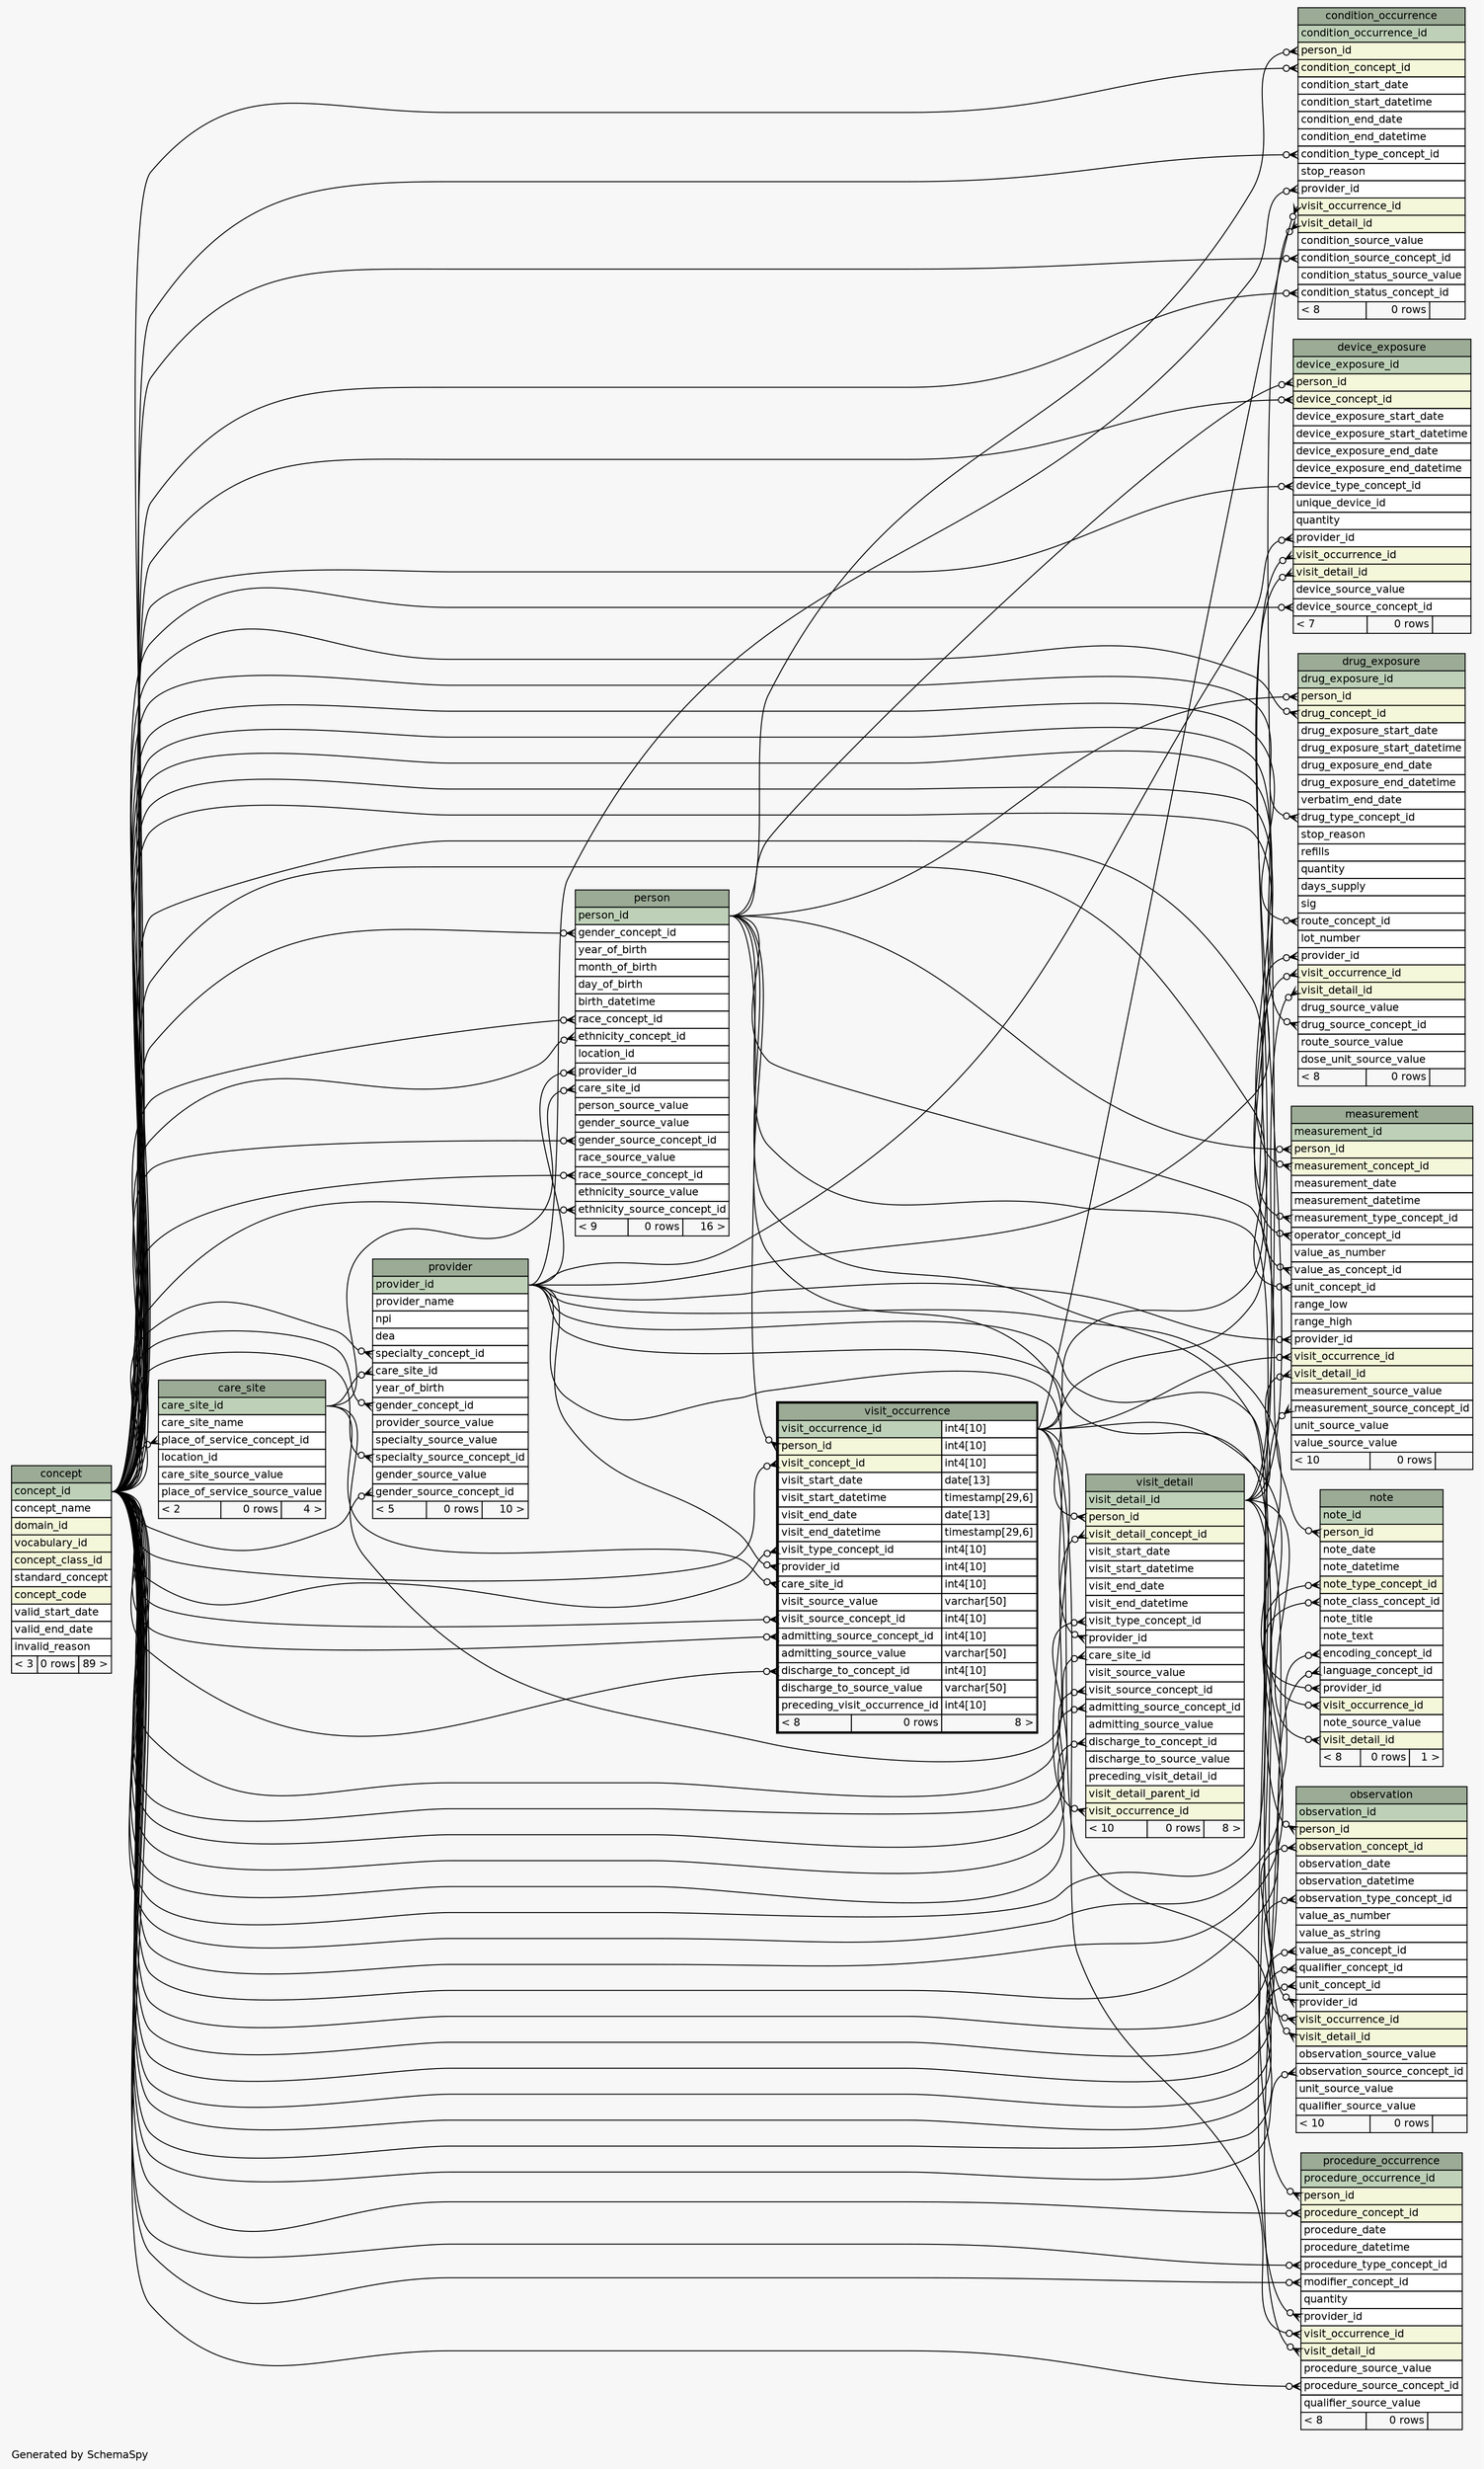 // dot 2.38.0 on Linux 4.10.0-32-generic
// SchemaSpy rev 590
digraph "oneDegreeRelationshipsDiagram" {
  graph [
    rankdir="RL"
    bgcolor="#f7f7f7"
    label="\nGenerated by SchemaSpy"
    labeljust="l"
    nodesep="0.18"
    ranksep="0.46"
    fontname="Helvetica"
    fontsize="11"
  ];
  node [
    fontname="Helvetica"
    fontsize="11"
    shape="plaintext"
  ];
  edge [
    arrowsize="0.8"
  ];
  "care_site":"place_of_service_concept_id":w -> "concept":"concept_id":e [arrowhead=none dir=back arrowtail=crowodot];
  "condition_occurrence":"condition_concept_id":w -> "concept":"concept_id":e [arrowhead=none dir=back arrowtail=crowodot];
  "condition_occurrence":"condition_source_concept_id":w -> "concept":"concept_id":e [arrowhead=none dir=back arrowtail=crowodot];
  "condition_occurrence":"condition_status_concept_id":w -> "concept":"concept_id":e [arrowhead=none dir=back arrowtail=crowodot];
  "condition_occurrence":"condition_type_concept_id":w -> "concept":"concept_id":e [arrowhead=none dir=back arrowtail=crowodot];
  "condition_occurrence":"person_id":w -> "person":"person_id":e [arrowhead=none dir=back arrowtail=crowodot];
  "condition_occurrence":"provider_id":w -> "provider":"provider_id":e [arrowhead=none dir=back arrowtail=crowodot];
  "condition_occurrence":"visit_detail_id":w -> "visit_detail":"visit_detail_id":e [arrowhead=none dir=back arrowtail=crowodot];
  "condition_occurrence":"visit_occurrence_id":w -> "visit_occurrence":"visit_occurrence_id.type":e [arrowhead=none dir=back arrowtail=crowodot];
  "device_exposure":"device_concept_id":w -> "concept":"concept_id":e [arrowhead=none dir=back arrowtail=crowodot];
  "device_exposure":"device_source_concept_id":w -> "concept":"concept_id":e [arrowhead=none dir=back arrowtail=crowodot];
  "device_exposure":"device_type_concept_id":w -> "concept":"concept_id":e [arrowhead=none dir=back arrowtail=crowodot];
  "device_exposure":"person_id":w -> "person":"person_id":e [arrowhead=none dir=back arrowtail=crowodot];
  "device_exposure":"provider_id":w -> "provider":"provider_id":e [arrowhead=none dir=back arrowtail=crowodot];
  "device_exposure":"visit_detail_id":w -> "visit_detail":"visit_detail_id":e [arrowhead=none dir=back arrowtail=crowodot];
  "device_exposure":"visit_occurrence_id":w -> "visit_occurrence":"visit_occurrence_id.type":e [arrowhead=none dir=back arrowtail=crowodot];
  "drug_exposure":"drug_concept_id":w -> "concept":"concept_id":e [arrowhead=none dir=back arrowtail=crowodot];
  "drug_exposure":"drug_source_concept_id":w -> "concept":"concept_id":e [arrowhead=none dir=back arrowtail=crowodot];
  "drug_exposure":"drug_type_concept_id":w -> "concept":"concept_id":e [arrowhead=none dir=back arrowtail=crowodot];
  "drug_exposure":"person_id":w -> "person":"person_id":e [arrowhead=none dir=back arrowtail=crowodot];
  "drug_exposure":"provider_id":w -> "provider":"provider_id":e [arrowhead=none dir=back arrowtail=crowodot];
  "drug_exposure":"route_concept_id":w -> "concept":"concept_id":e [arrowhead=none dir=back arrowtail=crowodot];
  "drug_exposure":"visit_detail_id":w -> "visit_detail":"visit_detail_id":e [arrowhead=none dir=back arrowtail=crowodot];
  "drug_exposure":"visit_occurrence_id":w -> "visit_occurrence":"visit_occurrence_id.type":e [arrowhead=none dir=back arrowtail=crowodot];
  "measurement":"measurement_concept_id":w -> "concept":"concept_id":e [arrowhead=none dir=back arrowtail=crowodot];
  "measurement":"measurement_source_concept_id":w -> "concept":"concept_id":e [arrowhead=none dir=back arrowtail=crowodot];
  "measurement":"measurement_type_concept_id":w -> "concept":"concept_id":e [arrowhead=none dir=back arrowtail=crowodot];
  "measurement":"operator_concept_id":w -> "concept":"concept_id":e [arrowhead=none dir=back arrowtail=crowodot];
  "measurement":"person_id":w -> "person":"person_id":e [arrowhead=none dir=back arrowtail=crowodot];
  "measurement":"provider_id":w -> "provider":"provider_id":e [arrowhead=none dir=back arrowtail=crowodot];
  "measurement":"unit_concept_id":w -> "concept":"concept_id":e [arrowhead=none dir=back arrowtail=crowodot];
  "measurement":"value_as_concept_id":w -> "concept":"concept_id":e [arrowhead=none dir=back arrowtail=crowodot];
  "measurement":"visit_detail_id":w -> "visit_detail":"visit_detail_id":e [arrowhead=none dir=back arrowtail=crowodot];
  "measurement":"visit_occurrence_id":w -> "visit_occurrence":"visit_occurrence_id.type":e [arrowhead=none dir=back arrowtail=crowodot];
  "note":"encoding_concept_id":w -> "concept":"concept_id":e [arrowhead=none dir=back arrowtail=crowodot];
  "note":"language_concept_id":w -> "concept":"concept_id":e [arrowhead=none dir=back arrowtail=crowodot];
  "note":"note_class_concept_id":w -> "concept":"concept_id":e [arrowhead=none dir=back arrowtail=crowodot];
  "note":"note_type_concept_id":w -> "concept":"concept_id":e [arrowhead=none dir=back arrowtail=crowodot];
  "note":"person_id":w -> "person":"person_id":e [arrowhead=none dir=back arrowtail=crowodot];
  "note":"provider_id":w -> "provider":"provider_id":e [arrowhead=none dir=back arrowtail=crowodot];
  "note":"visit_detail_id":w -> "visit_detail":"visit_detail_id":e [arrowhead=none dir=back arrowtail=crowodot];
  "note":"visit_occurrence_id":w -> "visit_occurrence":"visit_occurrence_id.type":e [arrowhead=none dir=back arrowtail=crowodot];
  "observation":"observation_concept_id":w -> "concept":"concept_id":e [arrowhead=none dir=back arrowtail=crowodot];
  "observation":"observation_source_concept_id":w -> "concept":"concept_id":e [arrowhead=none dir=back arrowtail=crowodot];
  "observation":"observation_type_concept_id":w -> "concept":"concept_id":e [arrowhead=none dir=back arrowtail=crowodot];
  "observation":"person_id":w -> "person":"person_id":e [arrowhead=none dir=back arrowtail=crowodot];
  "observation":"provider_id":w -> "provider":"provider_id":e [arrowhead=none dir=back arrowtail=crowodot];
  "observation":"qualifier_concept_id":w -> "concept":"concept_id":e [arrowhead=none dir=back arrowtail=crowodot];
  "observation":"unit_concept_id":w -> "concept":"concept_id":e [arrowhead=none dir=back arrowtail=crowodot];
  "observation":"value_as_concept_id":w -> "concept":"concept_id":e [arrowhead=none dir=back arrowtail=crowodot];
  "observation":"visit_detail_id":w -> "visit_detail":"visit_detail_id":e [arrowhead=none dir=back arrowtail=crowodot];
  "observation":"visit_occurrence_id":w -> "visit_occurrence":"visit_occurrence_id.type":e [arrowhead=none dir=back arrowtail=crowodot];
  "person":"care_site_id":w -> "care_site":"care_site_id":e [arrowhead=none dir=back arrowtail=crowodot];
  "person":"ethnicity_concept_id":w -> "concept":"concept_id":e [arrowhead=none dir=back arrowtail=crowodot];
  "person":"ethnicity_source_concept_id":w -> "concept":"concept_id":e [arrowhead=none dir=back arrowtail=crowodot];
  "person":"gender_concept_id":w -> "concept":"concept_id":e [arrowhead=none dir=back arrowtail=crowodot];
  "person":"gender_source_concept_id":w -> "concept":"concept_id":e [arrowhead=none dir=back arrowtail=crowodot];
  "person":"provider_id":w -> "provider":"provider_id":e [arrowhead=none dir=back arrowtail=crowodot];
  "person":"race_concept_id":w -> "concept":"concept_id":e [arrowhead=none dir=back arrowtail=crowodot];
  "person":"race_source_concept_id":w -> "concept":"concept_id":e [arrowhead=none dir=back arrowtail=crowodot];
  "procedure_occurrence":"modifier_concept_id":w -> "concept":"concept_id":e [arrowhead=none dir=back arrowtail=crowodot];
  "procedure_occurrence":"person_id":w -> "person":"person_id":e [arrowhead=none dir=back arrowtail=crowodot];
  "procedure_occurrence":"procedure_concept_id":w -> "concept":"concept_id":e [arrowhead=none dir=back arrowtail=crowodot];
  "procedure_occurrence":"procedure_source_concept_id":w -> "concept":"concept_id":e [arrowhead=none dir=back arrowtail=crowodot];
  "procedure_occurrence":"procedure_type_concept_id":w -> "concept":"concept_id":e [arrowhead=none dir=back arrowtail=crowodot];
  "procedure_occurrence":"provider_id":w -> "provider":"provider_id":e [arrowhead=none dir=back arrowtail=crowodot];
  "procedure_occurrence":"visit_detail_id":w -> "visit_detail":"visit_detail_id":e [arrowhead=none dir=back arrowtail=crowodot];
  "procedure_occurrence":"visit_occurrence_id":w -> "visit_occurrence":"visit_occurrence_id.type":e [arrowhead=none dir=back arrowtail=crowodot];
  "provider":"care_site_id":w -> "care_site":"care_site_id":e [arrowhead=none dir=back arrowtail=crowodot];
  "provider":"gender_concept_id":w -> "concept":"concept_id":e [arrowhead=none dir=back arrowtail=crowodot];
  "provider":"gender_source_concept_id":w -> "concept":"concept_id":e [arrowhead=none dir=back arrowtail=crowodot];
  "provider":"specialty_concept_id":w -> "concept":"concept_id":e [arrowhead=none dir=back arrowtail=crowodot];
  "provider":"specialty_source_concept_id":w -> "concept":"concept_id":e [arrowhead=none dir=back arrowtail=crowodot];
  "visit_detail":"admitting_source_concept_id":w -> "concept":"concept_id":e [arrowhead=none dir=back arrowtail=crowodot];
  "visit_detail":"care_site_id":w -> "care_site":"care_site_id":e [arrowhead=none dir=back arrowtail=crowodot];
  "visit_detail":"discharge_to_concept_id":w -> "concept":"concept_id":e [arrowhead=none dir=back arrowtail=crowodot];
  "visit_detail":"person_id":w -> "person":"person_id":e [arrowhead=none dir=back arrowtail=crowodot];
  "visit_detail":"provider_id":w -> "provider":"provider_id":e [arrowhead=none dir=back arrowtail=crowodot];
  "visit_detail":"visit_detail_concept_id":w -> "concept":"concept_id":e [arrowhead=none dir=back arrowtail=crowodot];
  "visit_detail":"visit_occurrence_id":w -> "visit_occurrence":"visit_occurrence_id.type":e [arrowhead=none dir=back arrowtail=crowodot];
  "visit_detail":"visit_source_concept_id":w -> "concept":"concept_id":e [arrowhead=none dir=back arrowtail=crowodot];
  "visit_detail":"visit_type_concept_id":w -> "concept":"concept_id":e [arrowhead=none dir=back arrowtail=crowodot];
  "visit_occurrence":"admitting_source_concept_id":w -> "concept":"concept_id":e [arrowhead=none dir=back arrowtail=crowodot];
  "visit_occurrence":"care_site_id":w -> "care_site":"care_site_id":e [arrowhead=none dir=back arrowtail=crowodot];
  "visit_occurrence":"discharge_to_concept_id":w -> "concept":"concept_id":e [arrowhead=none dir=back arrowtail=crowodot];
  "visit_occurrence":"person_id":w -> "person":"person_id":e [arrowhead=none dir=back arrowtail=crowodot];
  "visit_occurrence":"provider_id":w -> "provider":"provider_id":e [arrowhead=none dir=back arrowtail=crowodot];
  "visit_occurrence":"visit_concept_id":w -> "concept":"concept_id":e [arrowhead=none dir=back arrowtail=crowodot];
  "visit_occurrence":"visit_source_concept_id":w -> "concept":"concept_id":e [arrowhead=none dir=back arrowtail=crowodot];
  "visit_occurrence":"visit_type_concept_id":w -> "concept":"concept_id":e [arrowhead=none dir=back arrowtail=crowodot];
  "care_site" [
    label=<
    <TABLE BORDER="0" CELLBORDER="1" CELLSPACING="0" BGCOLOR="#ffffff">
      <TR><TD COLSPAN="3" BGCOLOR="#9bab96" ALIGN="CENTER">care_site</TD></TR>
      <TR><TD PORT="care_site_id" COLSPAN="3" BGCOLOR="#bed1b8" ALIGN="LEFT">care_site_id</TD></TR>
      <TR><TD PORT="care_site_name" COLSPAN="3" ALIGN="LEFT">care_site_name</TD></TR>
      <TR><TD PORT="place_of_service_concept_id" COLSPAN="3" ALIGN="LEFT">place_of_service_concept_id</TD></TR>
      <TR><TD PORT="location_id" COLSPAN="3" ALIGN="LEFT">location_id</TD></TR>
      <TR><TD PORT="care_site_source_value" COLSPAN="3" ALIGN="LEFT">care_site_source_value</TD></TR>
      <TR><TD PORT="place_of_service_source_value" COLSPAN="3" ALIGN="LEFT">place_of_service_source_value</TD></TR>
      <TR><TD ALIGN="LEFT" BGCOLOR="#f7f7f7">&lt; 2</TD><TD ALIGN="RIGHT" BGCOLOR="#f7f7f7">0 rows</TD><TD ALIGN="RIGHT" BGCOLOR="#f7f7f7">4 &gt;</TD></TR>
    </TABLE>>
    URL="care_site.html"
    tooltip="care_site"
  ];
  "concept" [
    label=<
    <TABLE BORDER="0" CELLBORDER="1" CELLSPACING="0" BGCOLOR="#ffffff">
      <TR><TD COLSPAN="3" BGCOLOR="#9bab96" ALIGN="CENTER">concept</TD></TR>
      <TR><TD PORT="concept_id" COLSPAN="3" BGCOLOR="#bed1b8" ALIGN="LEFT">concept_id</TD></TR>
      <TR><TD PORT="concept_name" COLSPAN="3" ALIGN="LEFT">concept_name</TD></TR>
      <TR><TD PORT="domain_id" COLSPAN="3" BGCOLOR="#f4f7da" ALIGN="LEFT">domain_id</TD></TR>
      <TR><TD PORT="vocabulary_id" COLSPAN="3" BGCOLOR="#f4f7da" ALIGN="LEFT">vocabulary_id</TD></TR>
      <TR><TD PORT="concept_class_id" COLSPAN="3" BGCOLOR="#f4f7da" ALIGN="LEFT">concept_class_id</TD></TR>
      <TR><TD PORT="standard_concept" COLSPAN="3" ALIGN="LEFT">standard_concept</TD></TR>
      <TR><TD PORT="concept_code" COLSPAN="3" BGCOLOR="#f4f7da" ALIGN="LEFT">concept_code</TD></TR>
      <TR><TD PORT="valid_start_date" COLSPAN="3" ALIGN="LEFT">valid_start_date</TD></TR>
      <TR><TD PORT="valid_end_date" COLSPAN="3" ALIGN="LEFT">valid_end_date</TD></TR>
      <TR><TD PORT="invalid_reason" COLSPAN="3" ALIGN="LEFT">invalid_reason</TD></TR>
      <TR><TD ALIGN="LEFT" BGCOLOR="#f7f7f7">&lt; 3</TD><TD ALIGN="RIGHT" BGCOLOR="#f7f7f7">0 rows</TD><TD ALIGN="RIGHT" BGCOLOR="#f7f7f7">89 &gt;</TD></TR>
    </TABLE>>
    URL="concept.html"
    tooltip="concept"
  ];
  "condition_occurrence" [
    label=<
    <TABLE BORDER="0" CELLBORDER="1" CELLSPACING="0" BGCOLOR="#ffffff">
      <TR><TD COLSPAN="3" BGCOLOR="#9bab96" ALIGN="CENTER">condition_occurrence</TD></TR>
      <TR><TD PORT="condition_occurrence_id" COLSPAN="3" BGCOLOR="#bed1b8" ALIGN="LEFT">condition_occurrence_id</TD></TR>
      <TR><TD PORT="person_id" COLSPAN="3" BGCOLOR="#f4f7da" ALIGN="LEFT">person_id</TD></TR>
      <TR><TD PORT="condition_concept_id" COLSPAN="3" BGCOLOR="#f4f7da" ALIGN="LEFT">condition_concept_id</TD></TR>
      <TR><TD PORT="condition_start_date" COLSPAN="3" ALIGN="LEFT">condition_start_date</TD></TR>
      <TR><TD PORT="condition_start_datetime" COLSPAN="3" ALIGN="LEFT">condition_start_datetime</TD></TR>
      <TR><TD PORT="condition_end_date" COLSPAN="3" ALIGN="LEFT">condition_end_date</TD></TR>
      <TR><TD PORT="condition_end_datetime" COLSPAN="3" ALIGN="LEFT">condition_end_datetime</TD></TR>
      <TR><TD PORT="condition_type_concept_id" COLSPAN="3" ALIGN="LEFT">condition_type_concept_id</TD></TR>
      <TR><TD PORT="stop_reason" COLSPAN="3" ALIGN="LEFT">stop_reason</TD></TR>
      <TR><TD PORT="provider_id" COLSPAN="3" ALIGN="LEFT">provider_id</TD></TR>
      <TR><TD PORT="visit_occurrence_id" COLSPAN="3" BGCOLOR="#f4f7da" ALIGN="LEFT">visit_occurrence_id</TD></TR>
      <TR><TD PORT="visit_detail_id" COLSPAN="3" BGCOLOR="#f4f7da" ALIGN="LEFT">visit_detail_id</TD></TR>
      <TR><TD PORT="condition_source_value" COLSPAN="3" ALIGN="LEFT">condition_source_value</TD></TR>
      <TR><TD PORT="condition_source_concept_id" COLSPAN="3" ALIGN="LEFT">condition_source_concept_id</TD></TR>
      <TR><TD PORT="condition_status_source_value" COLSPAN="3" ALIGN="LEFT">condition_status_source_value</TD></TR>
      <TR><TD PORT="condition_status_concept_id" COLSPAN="3" ALIGN="LEFT">condition_status_concept_id</TD></TR>
      <TR><TD ALIGN="LEFT" BGCOLOR="#f7f7f7">&lt; 8</TD><TD ALIGN="RIGHT" BGCOLOR="#f7f7f7">0 rows</TD><TD ALIGN="RIGHT" BGCOLOR="#f7f7f7">  </TD></TR>
    </TABLE>>
    URL="condition_occurrence.html"
    tooltip="condition_occurrence"
  ];
  "device_exposure" [
    label=<
    <TABLE BORDER="0" CELLBORDER="1" CELLSPACING="0" BGCOLOR="#ffffff">
      <TR><TD COLSPAN="3" BGCOLOR="#9bab96" ALIGN="CENTER">device_exposure</TD></TR>
      <TR><TD PORT="device_exposure_id" COLSPAN="3" BGCOLOR="#bed1b8" ALIGN="LEFT">device_exposure_id</TD></TR>
      <TR><TD PORT="person_id" COLSPAN="3" BGCOLOR="#f4f7da" ALIGN="LEFT">person_id</TD></TR>
      <TR><TD PORT="device_concept_id" COLSPAN="3" BGCOLOR="#f4f7da" ALIGN="LEFT">device_concept_id</TD></TR>
      <TR><TD PORT="device_exposure_start_date" COLSPAN="3" ALIGN="LEFT">device_exposure_start_date</TD></TR>
      <TR><TD PORT="device_exposure_start_datetime" COLSPAN="3" ALIGN="LEFT">device_exposure_start_datetime</TD></TR>
      <TR><TD PORT="device_exposure_end_date" COLSPAN="3" ALIGN="LEFT">device_exposure_end_date</TD></TR>
      <TR><TD PORT="device_exposure_end_datetime" COLSPAN="3" ALIGN="LEFT">device_exposure_end_datetime</TD></TR>
      <TR><TD PORT="device_type_concept_id" COLSPAN="3" ALIGN="LEFT">device_type_concept_id</TD></TR>
      <TR><TD PORT="unique_device_id" COLSPAN="3" ALIGN="LEFT">unique_device_id</TD></TR>
      <TR><TD PORT="quantity" COLSPAN="3" ALIGN="LEFT">quantity</TD></TR>
      <TR><TD PORT="provider_id" COLSPAN="3" ALIGN="LEFT">provider_id</TD></TR>
      <TR><TD PORT="visit_occurrence_id" COLSPAN="3" BGCOLOR="#f4f7da" ALIGN="LEFT">visit_occurrence_id</TD></TR>
      <TR><TD PORT="visit_detail_id" COLSPAN="3" BGCOLOR="#f4f7da" ALIGN="LEFT">visit_detail_id</TD></TR>
      <TR><TD PORT="device_source_value" COLSPAN="3" ALIGN="LEFT">device_source_value</TD></TR>
      <TR><TD PORT="device_source_concept_id" COLSPAN="3" ALIGN="LEFT">device_source_concept_id</TD></TR>
      <TR><TD ALIGN="LEFT" BGCOLOR="#f7f7f7">&lt; 7</TD><TD ALIGN="RIGHT" BGCOLOR="#f7f7f7">0 rows</TD><TD ALIGN="RIGHT" BGCOLOR="#f7f7f7">  </TD></TR>
    </TABLE>>
    URL="device_exposure.html"
    tooltip="device_exposure"
  ];
  "drug_exposure" [
    label=<
    <TABLE BORDER="0" CELLBORDER="1" CELLSPACING="0" BGCOLOR="#ffffff">
      <TR><TD COLSPAN="3" BGCOLOR="#9bab96" ALIGN="CENTER">drug_exposure</TD></TR>
      <TR><TD PORT="drug_exposure_id" COLSPAN="3" BGCOLOR="#bed1b8" ALIGN="LEFT">drug_exposure_id</TD></TR>
      <TR><TD PORT="person_id" COLSPAN="3" BGCOLOR="#f4f7da" ALIGN="LEFT">person_id</TD></TR>
      <TR><TD PORT="drug_concept_id" COLSPAN="3" BGCOLOR="#f4f7da" ALIGN="LEFT">drug_concept_id</TD></TR>
      <TR><TD PORT="drug_exposure_start_date" COLSPAN="3" ALIGN="LEFT">drug_exposure_start_date</TD></TR>
      <TR><TD PORT="drug_exposure_start_datetime" COLSPAN="3" ALIGN="LEFT">drug_exposure_start_datetime</TD></TR>
      <TR><TD PORT="drug_exposure_end_date" COLSPAN="3" ALIGN="LEFT">drug_exposure_end_date</TD></TR>
      <TR><TD PORT="drug_exposure_end_datetime" COLSPAN="3" ALIGN="LEFT">drug_exposure_end_datetime</TD></TR>
      <TR><TD PORT="verbatim_end_date" COLSPAN="3" ALIGN="LEFT">verbatim_end_date</TD></TR>
      <TR><TD PORT="drug_type_concept_id" COLSPAN="3" ALIGN="LEFT">drug_type_concept_id</TD></TR>
      <TR><TD PORT="stop_reason" COLSPAN="3" ALIGN="LEFT">stop_reason</TD></TR>
      <TR><TD PORT="refills" COLSPAN="3" ALIGN="LEFT">refills</TD></TR>
      <TR><TD PORT="quantity" COLSPAN="3" ALIGN="LEFT">quantity</TD></TR>
      <TR><TD PORT="days_supply" COLSPAN="3" ALIGN="LEFT">days_supply</TD></TR>
      <TR><TD PORT="sig" COLSPAN="3" ALIGN="LEFT">sig</TD></TR>
      <TR><TD PORT="route_concept_id" COLSPAN="3" ALIGN="LEFT">route_concept_id</TD></TR>
      <TR><TD PORT="lot_number" COLSPAN="3" ALIGN="LEFT">lot_number</TD></TR>
      <TR><TD PORT="provider_id" COLSPAN="3" ALIGN="LEFT">provider_id</TD></TR>
      <TR><TD PORT="visit_occurrence_id" COLSPAN="3" BGCOLOR="#f4f7da" ALIGN="LEFT">visit_occurrence_id</TD></TR>
      <TR><TD PORT="visit_detail_id" COLSPAN="3" BGCOLOR="#f4f7da" ALIGN="LEFT">visit_detail_id</TD></TR>
      <TR><TD PORT="drug_source_value" COLSPAN="3" ALIGN="LEFT">drug_source_value</TD></TR>
      <TR><TD PORT="drug_source_concept_id" COLSPAN="3" ALIGN="LEFT">drug_source_concept_id</TD></TR>
      <TR><TD PORT="route_source_value" COLSPAN="3" ALIGN="LEFT">route_source_value</TD></TR>
      <TR><TD PORT="dose_unit_source_value" COLSPAN="3" ALIGN="LEFT">dose_unit_source_value</TD></TR>
      <TR><TD ALIGN="LEFT" BGCOLOR="#f7f7f7">&lt; 8</TD><TD ALIGN="RIGHT" BGCOLOR="#f7f7f7">0 rows</TD><TD ALIGN="RIGHT" BGCOLOR="#f7f7f7">  </TD></TR>
    </TABLE>>
    URL="drug_exposure.html"
    tooltip="drug_exposure"
  ];
  "measurement" [
    label=<
    <TABLE BORDER="0" CELLBORDER="1" CELLSPACING="0" BGCOLOR="#ffffff">
      <TR><TD COLSPAN="3" BGCOLOR="#9bab96" ALIGN="CENTER">measurement</TD></TR>
      <TR><TD PORT="measurement_id" COLSPAN="3" BGCOLOR="#bed1b8" ALIGN="LEFT">measurement_id</TD></TR>
      <TR><TD PORT="person_id" COLSPAN="3" BGCOLOR="#f4f7da" ALIGN="LEFT">person_id</TD></TR>
      <TR><TD PORT="measurement_concept_id" COLSPAN="3" BGCOLOR="#f4f7da" ALIGN="LEFT">measurement_concept_id</TD></TR>
      <TR><TD PORT="measurement_date" COLSPAN="3" ALIGN="LEFT">measurement_date</TD></TR>
      <TR><TD PORT="measurement_datetime" COLSPAN="3" ALIGN="LEFT">measurement_datetime</TD></TR>
      <TR><TD PORT="measurement_type_concept_id" COLSPAN="3" ALIGN="LEFT">measurement_type_concept_id</TD></TR>
      <TR><TD PORT="operator_concept_id" COLSPAN="3" ALIGN="LEFT">operator_concept_id</TD></TR>
      <TR><TD PORT="value_as_number" COLSPAN="3" ALIGN="LEFT">value_as_number</TD></TR>
      <TR><TD PORT="value_as_concept_id" COLSPAN="3" ALIGN="LEFT">value_as_concept_id</TD></TR>
      <TR><TD PORT="unit_concept_id" COLSPAN="3" ALIGN="LEFT">unit_concept_id</TD></TR>
      <TR><TD PORT="range_low" COLSPAN="3" ALIGN="LEFT">range_low</TD></TR>
      <TR><TD PORT="range_high" COLSPAN="3" ALIGN="LEFT">range_high</TD></TR>
      <TR><TD PORT="provider_id" COLSPAN="3" ALIGN="LEFT">provider_id</TD></TR>
      <TR><TD PORT="visit_occurrence_id" COLSPAN="3" BGCOLOR="#f4f7da" ALIGN="LEFT">visit_occurrence_id</TD></TR>
      <TR><TD PORT="visit_detail_id" COLSPAN="3" BGCOLOR="#f4f7da" ALIGN="LEFT">visit_detail_id</TD></TR>
      <TR><TD PORT="measurement_source_value" COLSPAN="3" ALIGN="LEFT">measurement_source_value</TD></TR>
      <TR><TD PORT="measurement_source_concept_id" COLSPAN="3" ALIGN="LEFT">measurement_source_concept_id</TD></TR>
      <TR><TD PORT="unit_source_value" COLSPAN="3" ALIGN="LEFT">unit_source_value</TD></TR>
      <TR><TD PORT="value_source_value" COLSPAN="3" ALIGN="LEFT">value_source_value</TD></TR>
      <TR><TD ALIGN="LEFT" BGCOLOR="#f7f7f7">&lt; 10</TD><TD ALIGN="RIGHT" BGCOLOR="#f7f7f7">0 rows</TD><TD ALIGN="RIGHT" BGCOLOR="#f7f7f7">  </TD></TR>
    </TABLE>>
    URL="measurement.html"
    tooltip="measurement"
  ];
  "note" [
    label=<
    <TABLE BORDER="0" CELLBORDER="1" CELLSPACING="0" BGCOLOR="#ffffff">
      <TR><TD COLSPAN="3" BGCOLOR="#9bab96" ALIGN="CENTER">note</TD></TR>
      <TR><TD PORT="note_id" COLSPAN="3" BGCOLOR="#bed1b8" ALIGN="LEFT">note_id</TD></TR>
      <TR><TD PORT="person_id" COLSPAN="3" BGCOLOR="#f4f7da" ALIGN="LEFT">person_id</TD></TR>
      <TR><TD PORT="note_date" COLSPAN="3" ALIGN="LEFT">note_date</TD></TR>
      <TR><TD PORT="note_datetime" COLSPAN="3" ALIGN="LEFT">note_datetime</TD></TR>
      <TR><TD PORT="note_type_concept_id" COLSPAN="3" BGCOLOR="#f4f7da" ALIGN="LEFT">note_type_concept_id</TD></TR>
      <TR><TD PORT="note_class_concept_id" COLSPAN="3" ALIGN="LEFT">note_class_concept_id</TD></TR>
      <TR><TD PORT="note_title" COLSPAN="3" ALIGN="LEFT">note_title</TD></TR>
      <TR><TD PORT="note_text" COLSPAN="3" ALIGN="LEFT">note_text</TD></TR>
      <TR><TD PORT="encoding_concept_id" COLSPAN="3" ALIGN="LEFT">encoding_concept_id</TD></TR>
      <TR><TD PORT="language_concept_id" COLSPAN="3" ALIGN="LEFT">language_concept_id</TD></TR>
      <TR><TD PORT="provider_id" COLSPAN="3" ALIGN="LEFT">provider_id</TD></TR>
      <TR><TD PORT="visit_occurrence_id" COLSPAN="3" BGCOLOR="#f4f7da" ALIGN="LEFT">visit_occurrence_id</TD></TR>
      <TR><TD PORT="note_source_value" COLSPAN="3" ALIGN="LEFT">note_source_value</TD></TR>
      <TR><TD PORT="visit_detail_id" COLSPAN="3" BGCOLOR="#f4f7da" ALIGN="LEFT">visit_detail_id</TD></TR>
      <TR><TD ALIGN="LEFT" BGCOLOR="#f7f7f7">&lt; 8</TD><TD ALIGN="RIGHT" BGCOLOR="#f7f7f7">0 rows</TD><TD ALIGN="RIGHT" BGCOLOR="#f7f7f7">1 &gt;</TD></TR>
    </TABLE>>
    URL="note.html"
    tooltip="note"
  ];
  "observation" [
    label=<
    <TABLE BORDER="0" CELLBORDER="1" CELLSPACING="0" BGCOLOR="#ffffff">
      <TR><TD COLSPAN="3" BGCOLOR="#9bab96" ALIGN="CENTER">observation</TD></TR>
      <TR><TD PORT="observation_id" COLSPAN="3" BGCOLOR="#bed1b8" ALIGN="LEFT">observation_id</TD></TR>
      <TR><TD PORT="person_id" COLSPAN="3" BGCOLOR="#f4f7da" ALIGN="LEFT">person_id</TD></TR>
      <TR><TD PORT="observation_concept_id" COLSPAN="3" BGCOLOR="#f4f7da" ALIGN="LEFT">observation_concept_id</TD></TR>
      <TR><TD PORT="observation_date" COLSPAN="3" ALIGN="LEFT">observation_date</TD></TR>
      <TR><TD PORT="observation_datetime" COLSPAN="3" ALIGN="LEFT">observation_datetime</TD></TR>
      <TR><TD PORT="observation_type_concept_id" COLSPAN="3" ALIGN="LEFT">observation_type_concept_id</TD></TR>
      <TR><TD PORT="value_as_number" COLSPAN="3" ALIGN="LEFT">value_as_number</TD></TR>
      <TR><TD PORT="value_as_string" COLSPAN="3" ALIGN="LEFT">value_as_string</TD></TR>
      <TR><TD PORT="value_as_concept_id" COLSPAN="3" ALIGN="LEFT">value_as_concept_id</TD></TR>
      <TR><TD PORT="qualifier_concept_id" COLSPAN="3" ALIGN="LEFT">qualifier_concept_id</TD></TR>
      <TR><TD PORT="unit_concept_id" COLSPAN="3" ALIGN="LEFT">unit_concept_id</TD></TR>
      <TR><TD PORT="provider_id" COLSPAN="3" ALIGN="LEFT">provider_id</TD></TR>
      <TR><TD PORT="visit_occurrence_id" COLSPAN="3" BGCOLOR="#f4f7da" ALIGN="LEFT">visit_occurrence_id</TD></TR>
      <TR><TD PORT="visit_detail_id" COLSPAN="3" BGCOLOR="#f4f7da" ALIGN="LEFT">visit_detail_id</TD></TR>
      <TR><TD PORT="observation_source_value" COLSPAN="3" ALIGN="LEFT">observation_source_value</TD></TR>
      <TR><TD PORT="observation_source_concept_id" COLSPAN="3" ALIGN="LEFT">observation_source_concept_id</TD></TR>
      <TR><TD PORT="unit_source_value" COLSPAN="3" ALIGN="LEFT">unit_source_value</TD></TR>
      <TR><TD PORT="qualifier_source_value" COLSPAN="3" ALIGN="LEFT">qualifier_source_value</TD></TR>
      <TR><TD ALIGN="LEFT" BGCOLOR="#f7f7f7">&lt; 10</TD><TD ALIGN="RIGHT" BGCOLOR="#f7f7f7">0 rows</TD><TD ALIGN="RIGHT" BGCOLOR="#f7f7f7">  </TD></TR>
    </TABLE>>
    URL="observation.html"
    tooltip="observation"
  ];
  "person" [
    label=<
    <TABLE BORDER="0" CELLBORDER="1" CELLSPACING="0" BGCOLOR="#ffffff">
      <TR><TD COLSPAN="3" BGCOLOR="#9bab96" ALIGN="CENTER">person</TD></TR>
      <TR><TD PORT="person_id" COLSPAN="3" BGCOLOR="#bed1b8" ALIGN="LEFT">person_id</TD></TR>
      <TR><TD PORT="gender_concept_id" COLSPAN="3" ALIGN="LEFT">gender_concept_id</TD></TR>
      <TR><TD PORT="year_of_birth" COLSPAN="3" ALIGN="LEFT">year_of_birth</TD></TR>
      <TR><TD PORT="month_of_birth" COLSPAN="3" ALIGN="LEFT">month_of_birth</TD></TR>
      <TR><TD PORT="day_of_birth" COLSPAN="3" ALIGN="LEFT">day_of_birth</TD></TR>
      <TR><TD PORT="birth_datetime" COLSPAN="3" ALIGN="LEFT">birth_datetime</TD></TR>
      <TR><TD PORT="race_concept_id" COLSPAN="3" ALIGN="LEFT">race_concept_id</TD></TR>
      <TR><TD PORT="ethnicity_concept_id" COLSPAN="3" ALIGN="LEFT">ethnicity_concept_id</TD></TR>
      <TR><TD PORT="location_id" COLSPAN="3" ALIGN="LEFT">location_id</TD></TR>
      <TR><TD PORT="provider_id" COLSPAN="3" ALIGN="LEFT">provider_id</TD></TR>
      <TR><TD PORT="care_site_id" COLSPAN="3" ALIGN="LEFT">care_site_id</TD></TR>
      <TR><TD PORT="person_source_value" COLSPAN="3" ALIGN="LEFT">person_source_value</TD></TR>
      <TR><TD PORT="gender_source_value" COLSPAN="3" ALIGN="LEFT">gender_source_value</TD></TR>
      <TR><TD PORT="gender_source_concept_id" COLSPAN="3" ALIGN="LEFT">gender_source_concept_id</TD></TR>
      <TR><TD PORT="race_source_value" COLSPAN="3" ALIGN="LEFT">race_source_value</TD></TR>
      <TR><TD PORT="race_source_concept_id" COLSPAN="3" ALIGN="LEFT">race_source_concept_id</TD></TR>
      <TR><TD PORT="ethnicity_source_value" COLSPAN="3" ALIGN="LEFT">ethnicity_source_value</TD></TR>
      <TR><TD PORT="ethnicity_source_concept_id" COLSPAN="3" ALIGN="LEFT">ethnicity_source_concept_id</TD></TR>
      <TR><TD ALIGN="LEFT" BGCOLOR="#f7f7f7">&lt; 9</TD><TD ALIGN="RIGHT" BGCOLOR="#f7f7f7">0 rows</TD><TD ALIGN="RIGHT" BGCOLOR="#f7f7f7">16 &gt;</TD></TR>
    </TABLE>>
    URL="person.html"
    tooltip="person"
  ];
  "procedure_occurrence" [
    label=<
    <TABLE BORDER="0" CELLBORDER="1" CELLSPACING="0" BGCOLOR="#ffffff">
      <TR><TD COLSPAN="3" BGCOLOR="#9bab96" ALIGN="CENTER">procedure_occurrence</TD></TR>
      <TR><TD PORT="procedure_occurrence_id" COLSPAN="3" BGCOLOR="#bed1b8" ALIGN="LEFT">procedure_occurrence_id</TD></TR>
      <TR><TD PORT="person_id" COLSPAN="3" BGCOLOR="#f4f7da" ALIGN="LEFT">person_id</TD></TR>
      <TR><TD PORT="procedure_concept_id" COLSPAN="3" BGCOLOR="#f4f7da" ALIGN="LEFT">procedure_concept_id</TD></TR>
      <TR><TD PORT="procedure_date" COLSPAN="3" ALIGN="LEFT">procedure_date</TD></TR>
      <TR><TD PORT="procedure_datetime" COLSPAN="3" ALIGN="LEFT">procedure_datetime</TD></TR>
      <TR><TD PORT="procedure_type_concept_id" COLSPAN="3" ALIGN="LEFT">procedure_type_concept_id</TD></TR>
      <TR><TD PORT="modifier_concept_id" COLSPAN="3" ALIGN="LEFT">modifier_concept_id</TD></TR>
      <TR><TD PORT="quantity" COLSPAN="3" ALIGN="LEFT">quantity</TD></TR>
      <TR><TD PORT="provider_id" COLSPAN="3" ALIGN="LEFT">provider_id</TD></TR>
      <TR><TD PORT="visit_occurrence_id" COLSPAN="3" BGCOLOR="#f4f7da" ALIGN="LEFT">visit_occurrence_id</TD></TR>
      <TR><TD PORT="visit_detail_id" COLSPAN="3" BGCOLOR="#f4f7da" ALIGN="LEFT">visit_detail_id</TD></TR>
      <TR><TD PORT="procedure_source_value" COLSPAN="3" ALIGN="LEFT">procedure_source_value</TD></TR>
      <TR><TD PORT="procedure_source_concept_id" COLSPAN="3" ALIGN="LEFT">procedure_source_concept_id</TD></TR>
      <TR><TD PORT="qualifier_source_value" COLSPAN="3" ALIGN="LEFT">qualifier_source_value</TD></TR>
      <TR><TD ALIGN="LEFT" BGCOLOR="#f7f7f7">&lt; 8</TD><TD ALIGN="RIGHT" BGCOLOR="#f7f7f7">0 rows</TD><TD ALIGN="RIGHT" BGCOLOR="#f7f7f7">  </TD></TR>
    </TABLE>>
    URL="procedure_occurrence.html"
    tooltip="procedure_occurrence"
  ];
  "provider" [
    label=<
    <TABLE BORDER="0" CELLBORDER="1" CELLSPACING="0" BGCOLOR="#ffffff">
      <TR><TD COLSPAN="3" BGCOLOR="#9bab96" ALIGN="CENTER">provider</TD></TR>
      <TR><TD PORT="provider_id" COLSPAN="3" BGCOLOR="#bed1b8" ALIGN="LEFT">provider_id</TD></TR>
      <TR><TD PORT="provider_name" COLSPAN="3" ALIGN="LEFT">provider_name</TD></TR>
      <TR><TD PORT="npi" COLSPAN="3" ALIGN="LEFT">npi</TD></TR>
      <TR><TD PORT="dea" COLSPAN="3" ALIGN="LEFT">dea</TD></TR>
      <TR><TD PORT="specialty_concept_id" COLSPAN="3" ALIGN="LEFT">specialty_concept_id</TD></TR>
      <TR><TD PORT="care_site_id" COLSPAN="3" ALIGN="LEFT">care_site_id</TD></TR>
      <TR><TD PORT="year_of_birth" COLSPAN="3" ALIGN="LEFT">year_of_birth</TD></TR>
      <TR><TD PORT="gender_concept_id" COLSPAN="3" ALIGN="LEFT">gender_concept_id</TD></TR>
      <TR><TD PORT="provider_source_value" COLSPAN="3" ALIGN="LEFT">provider_source_value</TD></TR>
      <TR><TD PORT="specialty_source_value" COLSPAN="3" ALIGN="LEFT">specialty_source_value</TD></TR>
      <TR><TD PORT="specialty_source_concept_id" COLSPAN="3" ALIGN="LEFT">specialty_source_concept_id</TD></TR>
      <TR><TD PORT="gender_source_value" COLSPAN="3" ALIGN="LEFT">gender_source_value</TD></TR>
      <TR><TD PORT="gender_source_concept_id" COLSPAN="3" ALIGN="LEFT">gender_source_concept_id</TD></TR>
      <TR><TD ALIGN="LEFT" BGCOLOR="#f7f7f7">&lt; 5</TD><TD ALIGN="RIGHT" BGCOLOR="#f7f7f7">0 rows</TD><TD ALIGN="RIGHT" BGCOLOR="#f7f7f7">10 &gt;</TD></TR>
    </TABLE>>
    URL="provider.html"
    tooltip="provider"
  ];
  "visit_detail" [
    label=<
    <TABLE BORDER="0" CELLBORDER="1" CELLSPACING="0" BGCOLOR="#ffffff">
      <TR><TD COLSPAN="3" BGCOLOR="#9bab96" ALIGN="CENTER">visit_detail</TD></TR>
      <TR><TD PORT="visit_detail_id" COLSPAN="3" BGCOLOR="#bed1b8" ALIGN="LEFT">visit_detail_id</TD></TR>
      <TR><TD PORT="person_id" COLSPAN="3" BGCOLOR="#f4f7da" ALIGN="LEFT">person_id</TD></TR>
      <TR><TD PORT="visit_detail_concept_id" COLSPAN="3" BGCOLOR="#f4f7da" ALIGN="LEFT">visit_detail_concept_id</TD></TR>
      <TR><TD PORT="visit_start_date" COLSPAN="3" ALIGN="LEFT">visit_start_date</TD></TR>
      <TR><TD PORT="visit_start_datetime" COLSPAN="3" ALIGN="LEFT">visit_start_datetime</TD></TR>
      <TR><TD PORT="visit_end_date" COLSPAN="3" ALIGN="LEFT">visit_end_date</TD></TR>
      <TR><TD PORT="visit_end_datetime" COLSPAN="3" ALIGN="LEFT">visit_end_datetime</TD></TR>
      <TR><TD PORT="visit_type_concept_id" COLSPAN="3" ALIGN="LEFT">visit_type_concept_id</TD></TR>
      <TR><TD PORT="provider_id" COLSPAN="3" ALIGN="LEFT">provider_id</TD></TR>
      <TR><TD PORT="care_site_id" COLSPAN="3" ALIGN="LEFT">care_site_id</TD></TR>
      <TR><TD PORT="visit_source_value" COLSPAN="3" ALIGN="LEFT">visit_source_value</TD></TR>
      <TR><TD PORT="visit_source_concept_id" COLSPAN="3" ALIGN="LEFT">visit_source_concept_id</TD></TR>
      <TR><TD PORT="admitting_source_concept_id" COLSPAN="3" ALIGN="LEFT">admitting_source_concept_id</TD></TR>
      <TR><TD PORT="admitting_source_value" COLSPAN="3" ALIGN="LEFT">admitting_source_value</TD></TR>
      <TR><TD PORT="discharge_to_concept_id" COLSPAN="3" ALIGN="LEFT">discharge_to_concept_id</TD></TR>
      <TR><TD PORT="discharge_to_source_value" COLSPAN="3" ALIGN="LEFT">discharge_to_source_value</TD></TR>
      <TR><TD PORT="preceding_visit_detail_id" COLSPAN="3" ALIGN="LEFT">preceding_visit_detail_id</TD></TR>
      <TR><TD PORT="visit_detail_parent_id" COLSPAN="3" BGCOLOR="#f4f7da" ALIGN="LEFT">visit_detail_parent_id</TD></TR>
      <TR><TD PORT="visit_occurrence_id" COLSPAN="3" BGCOLOR="#f4f7da" ALIGN="LEFT">visit_occurrence_id</TD></TR>
      <TR><TD ALIGN="LEFT" BGCOLOR="#f7f7f7">&lt; 10</TD><TD ALIGN="RIGHT" BGCOLOR="#f7f7f7">0 rows</TD><TD ALIGN="RIGHT" BGCOLOR="#f7f7f7">8 &gt;</TD></TR>
    </TABLE>>
    URL="visit_detail.html"
    tooltip="visit_detail"
  ];
  "visit_occurrence" [
    label=<
    <TABLE BORDER="2" CELLBORDER="1" CELLSPACING="0" BGCOLOR="#ffffff">
      <TR><TD COLSPAN="3" BGCOLOR="#9bab96" ALIGN="CENTER">visit_occurrence</TD></TR>
      <TR><TD PORT="visit_occurrence_id" COLSPAN="2" BGCOLOR="#bed1b8" ALIGN="LEFT">visit_occurrence_id</TD><TD PORT="visit_occurrence_id.type" ALIGN="LEFT">int4[10]</TD></TR>
      <TR><TD PORT="person_id" COLSPAN="2" BGCOLOR="#f4f7da" ALIGN="LEFT">person_id</TD><TD PORT="person_id.type" ALIGN="LEFT">int4[10]</TD></TR>
      <TR><TD PORT="visit_concept_id" COLSPAN="2" BGCOLOR="#f4f7da" ALIGN="LEFT">visit_concept_id</TD><TD PORT="visit_concept_id.type" ALIGN="LEFT">int4[10]</TD></TR>
      <TR><TD PORT="visit_start_date" COLSPAN="2" ALIGN="LEFT">visit_start_date</TD><TD PORT="visit_start_date.type" ALIGN="LEFT">date[13]</TD></TR>
      <TR><TD PORT="visit_start_datetime" COLSPAN="2" ALIGN="LEFT">visit_start_datetime</TD><TD PORT="visit_start_datetime.type" ALIGN="LEFT">timestamp[29,6]</TD></TR>
      <TR><TD PORT="visit_end_date" COLSPAN="2" ALIGN="LEFT">visit_end_date</TD><TD PORT="visit_end_date.type" ALIGN="LEFT">date[13]</TD></TR>
      <TR><TD PORT="visit_end_datetime" COLSPAN="2" ALIGN="LEFT">visit_end_datetime</TD><TD PORT="visit_end_datetime.type" ALIGN="LEFT">timestamp[29,6]</TD></TR>
      <TR><TD PORT="visit_type_concept_id" COLSPAN="2" ALIGN="LEFT">visit_type_concept_id</TD><TD PORT="visit_type_concept_id.type" ALIGN="LEFT">int4[10]</TD></TR>
      <TR><TD PORT="provider_id" COLSPAN="2" ALIGN="LEFT">provider_id</TD><TD PORT="provider_id.type" ALIGN="LEFT">int4[10]</TD></TR>
      <TR><TD PORT="care_site_id" COLSPAN="2" ALIGN="LEFT">care_site_id</TD><TD PORT="care_site_id.type" ALIGN="LEFT">int4[10]</TD></TR>
      <TR><TD PORT="visit_source_value" COLSPAN="2" ALIGN="LEFT">visit_source_value</TD><TD PORT="visit_source_value.type" ALIGN="LEFT">varchar[50]</TD></TR>
      <TR><TD PORT="visit_source_concept_id" COLSPAN="2" ALIGN="LEFT">visit_source_concept_id</TD><TD PORT="visit_source_concept_id.type" ALIGN="LEFT">int4[10]</TD></TR>
      <TR><TD PORT="admitting_source_concept_id" COLSPAN="2" ALIGN="LEFT">admitting_source_concept_id</TD><TD PORT="admitting_source_concept_id.type" ALIGN="LEFT">int4[10]</TD></TR>
      <TR><TD PORT="admitting_source_value" COLSPAN="2" ALIGN="LEFT">admitting_source_value</TD><TD PORT="admitting_source_value.type" ALIGN="LEFT">varchar[50]</TD></TR>
      <TR><TD PORT="discharge_to_concept_id" COLSPAN="2" ALIGN="LEFT">discharge_to_concept_id</TD><TD PORT="discharge_to_concept_id.type" ALIGN="LEFT">int4[10]</TD></TR>
      <TR><TD PORT="discharge_to_source_value" COLSPAN="2" ALIGN="LEFT">discharge_to_source_value</TD><TD PORT="discharge_to_source_value.type" ALIGN="LEFT">varchar[50]</TD></TR>
      <TR><TD PORT="preceding_visit_occurrence_id" COLSPAN="2" ALIGN="LEFT">preceding_visit_occurrence_id</TD><TD PORT="preceding_visit_occurrence_id.type" ALIGN="LEFT">int4[10]</TD></TR>
      <TR><TD ALIGN="LEFT" BGCOLOR="#f7f7f7">&lt; 8</TD><TD ALIGN="RIGHT" BGCOLOR="#f7f7f7">0 rows</TD><TD ALIGN="RIGHT" BGCOLOR="#f7f7f7">8 &gt;</TD></TR>
    </TABLE>>
    URL="visit_occurrence.html"
    tooltip="visit_occurrence"
  ];
}
